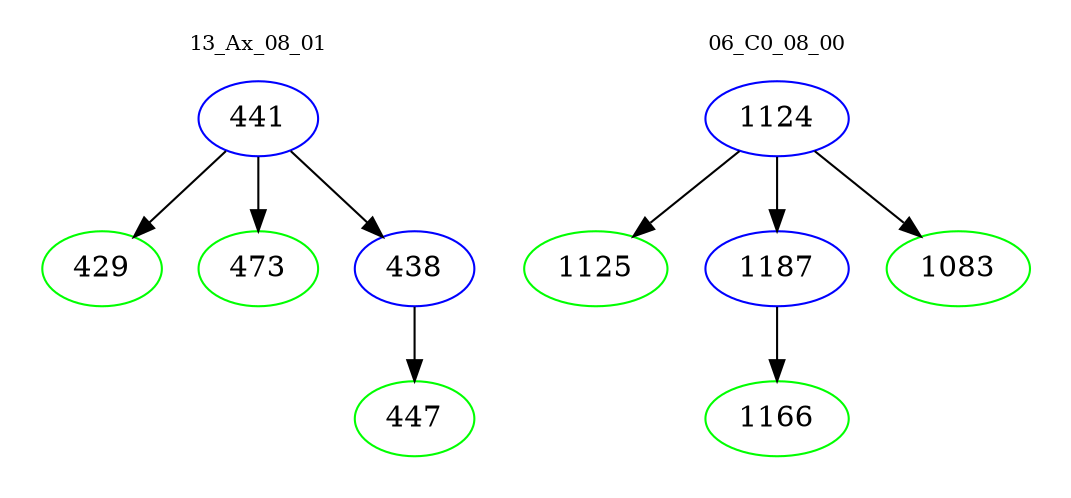 digraph{
subgraph cluster_0 {
color = white
label = "13_Ax_08_01";
fontsize=10;
T0_441 [label="441", color="blue"]
T0_441 -> T0_429 [color="black"]
T0_429 [label="429", color="green"]
T0_441 -> T0_473 [color="black"]
T0_473 [label="473", color="green"]
T0_441 -> T0_438 [color="black"]
T0_438 [label="438", color="blue"]
T0_438 -> T0_447 [color="black"]
T0_447 [label="447", color="green"]
}
subgraph cluster_1 {
color = white
label = "06_C0_08_00";
fontsize=10;
T1_1124 [label="1124", color="blue"]
T1_1124 -> T1_1125 [color="black"]
T1_1125 [label="1125", color="green"]
T1_1124 -> T1_1187 [color="black"]
T1_1187 [label="1187", color="blue"]
T1_1187 -> T1_1166 [color="black"]
T1_1166 [label="1166", color="green"]
T1_1124 -> T1_1083 [color="black"]
T1_1083 [label="1083", color="green"]
}
}
